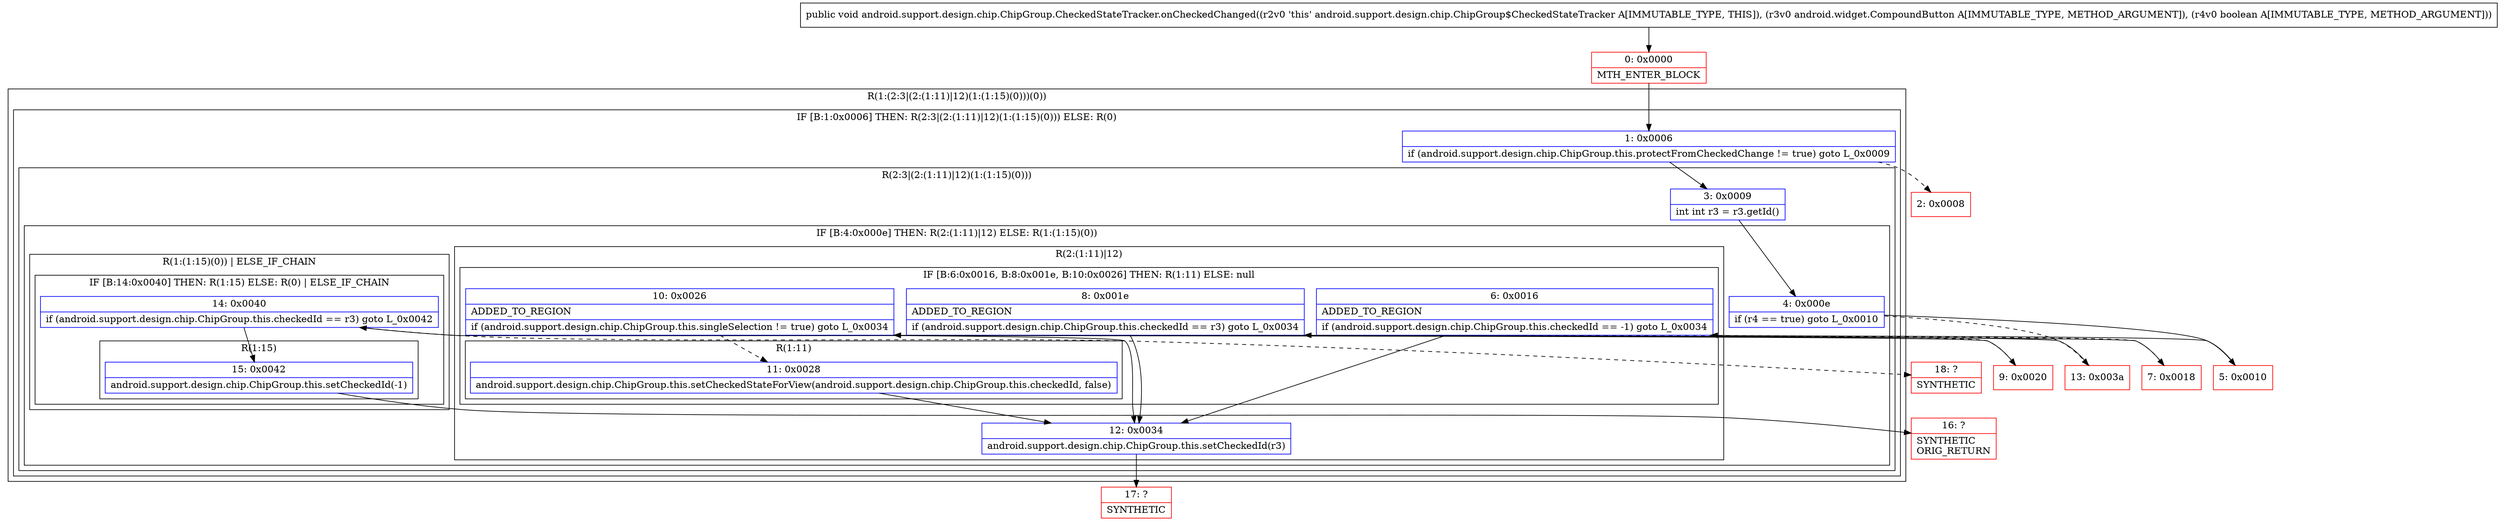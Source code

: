digraph "CFG forandroid.support.design.chip.ChipGroup.CheckedStateTracker.onCheckedChanged(Landroid\/widget\/CompoundButton;Z)V" {
subgraph cluster_Region_896374968 {
label = "R(1:(2:3|(2:(1:11)|12)(1:(1:15)(0)))(0))";
node [shape=record,color=blue];
subgraph cluster_IfRegion_490254181 {
label = "IF [B:1:0x0006] THEN: R(2:3|(2:(1:11)|12)(1:(1:15)(0))) ELSE: R(0)";
node [shape=record,color=blue];
Node_1 [shape=record,label="{1\:\ 0x0006|if (android.support.design.chip.ChipGroup.this.protectFromCheckedChange != true) goto L_0x0009\l}"];
subgraph cluster_Region_1135172635 {
label = "R(2:3|(2:(1:11)|12)(1:(1:15)(0)))";
node [shape=record,color=blue];
Node_3 [shape=record,label="{3\:\ 0x0009|int int r3 = r3.getId()\l}"];
subgraph cluster_IfRegion_82216266 {
label = "IF [B:4:0x000e] THEN: R(2:(1:11)|12) ELSE: R(1:(1:15)(0))";
node [shape=record,color=blue];
Node_4 [shape=record,label="{4\:\ 0x000e|if (r4 == true) goto L_0x0010\l}"];
subgraph cluster_Region_449009564 {
label = "R(2:(1:11)|12)";
node [shape=record,color=blue];
subgraph cluster_IfRegion_1387430008 {
label = "IF [B:6:0x0016, B:8:0x001e, B:10:0x0026] THEN: R(1:11) ELSE: null";
node [shape=record,color=blue];
Node_6 [shape=record,label="{6\:\ 0x0016|ADDED_TO_REGION\l|if (android.support.design.chip.ChipGroup.this.checkedId == \-1) goto L_0x0034\l}"];
Node_8 [shape=record,label="{8\:\ 0x001e|ADDED_TO_REGION\l|if (android.support.design.chip.ChipGroup.this.checkedId == r3) goto L_0x0034\l}"];
Node_10 [shape=record,label="{10\:\ 0x0026|ADDED_TO_REGION\l|if (android.support.design.chip.ChipGroup.this.singleSelection != true) goto L_0x0034\l}"];
subgraph cluster_Region_43006251 {
label = "R(1:11)";
node [shape=record,color=blue];
Node_11 [shape=record,label="{11\:\ 0x0028|android.support.design.chip.ChipGroup.this.setCheckedStateForView(android.support.design.chip.ChipGroup.this.checkedId, false)\l}"];
}
}
Node_12 [shape=record,label="{12\:\ 0x0034|android.support.design.chip.ChipGroup.this.setCheckedId(r3)\l}"];
}
subgraph cluster_Region_1541523865 {
label = "R(1:(1:15)(0)) | ELSE_IF_CHAIN\l";
node [shape=record,color=blue];
subgraph cluster_IfRegion_1891462768 {
label = "IF [B:14:0x0040] THEN: R(1:15) ELSE: R(0) | ELSE_IF_CHAIN\l";
node [shape=record,color=blue];
Node_14 [shape=record,label="{14\:\ 0x0040|if (android.support.design.chip.ChipGroup.this.checkedId == r3) goto L_0x0042\l}"];
subgraph cluster_Region_58332679 {
label = "R(1:15)";
node [shape=record,color=blue];
Node_15 [shape=record,label="{15\:\ 0x0042|android.support.design.chip.ChipGroup.this.setCheckedId(\-1)\l}"];
}
subgraph cluster_Region_864423927 {
label = "R(0)";
node [shape=record,color=blue];
}
}
}
}
}
subgraph cluster_Region_811348429 {
label = "R(0)";
node [shape=record,color=blue];
}
}
}
Node_0 [shape=record,color=red,label="{0\:\ 0x0000|MTH_ENTER_BLOCK\l}"];
Node_2 [shape=record,color=red,label="{2\:\ 0x0008}"];
Node_5 [shape=record,color=red,label="{5\:\ 0x0010}"];
Node_7 [shape=record,color=red,label="{7\:\ 0x0018}"];
Node_9 [shape=record,color=red,label="{9\:\ 0x0020}"];
Node_13 [shape=record,color=red,label="{13\:\ 0x003a}"];
Node_16 [shape=record,color=red,label="{16\:\ ?|SYNTHETIC\lORIG_RETURN\l}"];
Node_17 [shape=record,color=red,label="{17\:\ ?|SYNTHETIC\l}"];
Node_18 [shape=record,color=red,label="{18\:\ ?|SYNTHETIC\l}"];
MethodNode[shape=record,label="{public void android.support.design.chip.ChipGroup.CheckedStateTracker.onCheckedChanged((r2v0 'this' android.support.design.chip.ChipGroup$CheckedStateTracker A[IMMUTABLE_TYPE, THIS]), (r3v0 android.widget.CompoundButton A[IMMUTABLE_TYPE, METHOD_ARGUMENT]), (r4v0 boolean A[IMMUTABLE_TYPE, METHOD_ARGUMENT])) }"];
MethodNode -> Node_0;
Node_1 -> Node_2[style=dashed];
Node_1 -> Node_3;
Node_3 -> Node_4;
Node_4 -> Node_5;
Node_4 -> Node_13[style=dashed];
Node_6 -> Node_7[style=dashed];
Node_6 -> Node_12;
Node_8 -> Node_9[style=dashed];
Node_8 -> Node_12;
Node_10 -> Node_11[style=dashed];
Node_10 -> Node_12;
Node_11 -> Node_12;
Node_12 -> Node_17;
Node_14 -> Node_15;
Node_14 -> Node_18[style=dashed];
Node_15 -> Node_16;
Node_0 -> Node_1;
Node_5 -> Node_6;
Node_7 -> Node_8;
Node_9 -> Node_10;
Node_13 -> Node_14;
}

